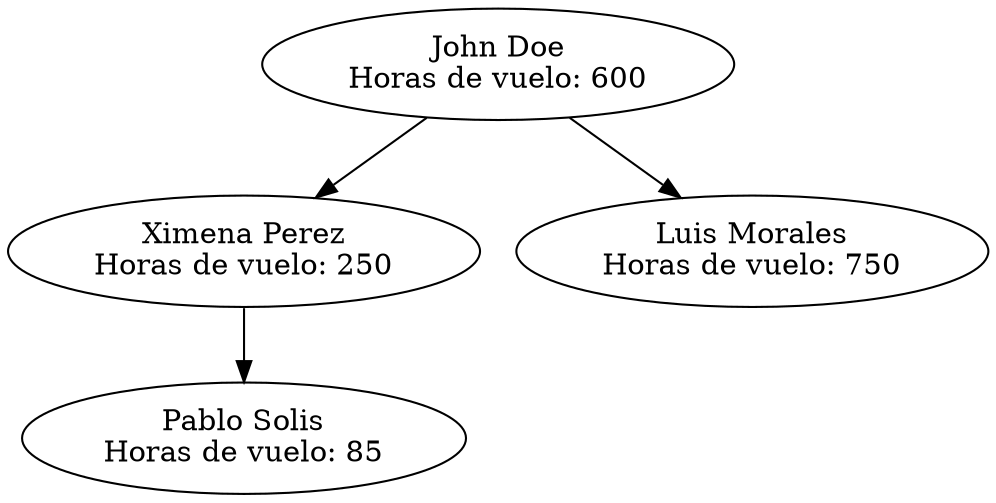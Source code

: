 digraph G {
"P12345678" [label="John Doe\nHoras de vuelo: 600"];
"P12345678" -> "P10101019";
"P10101019" [label="Ximena Perez\nHoras de vuelo: 250"];
"P10101019" -> "P14521378";
"P14521378" [label="Pablo Solis\nHoras de vuelo: 85"];
"P12345678" -> "A01010104";
"A01010104" [label="Luis Morales\nHoras de vuelo: 750"];
}
